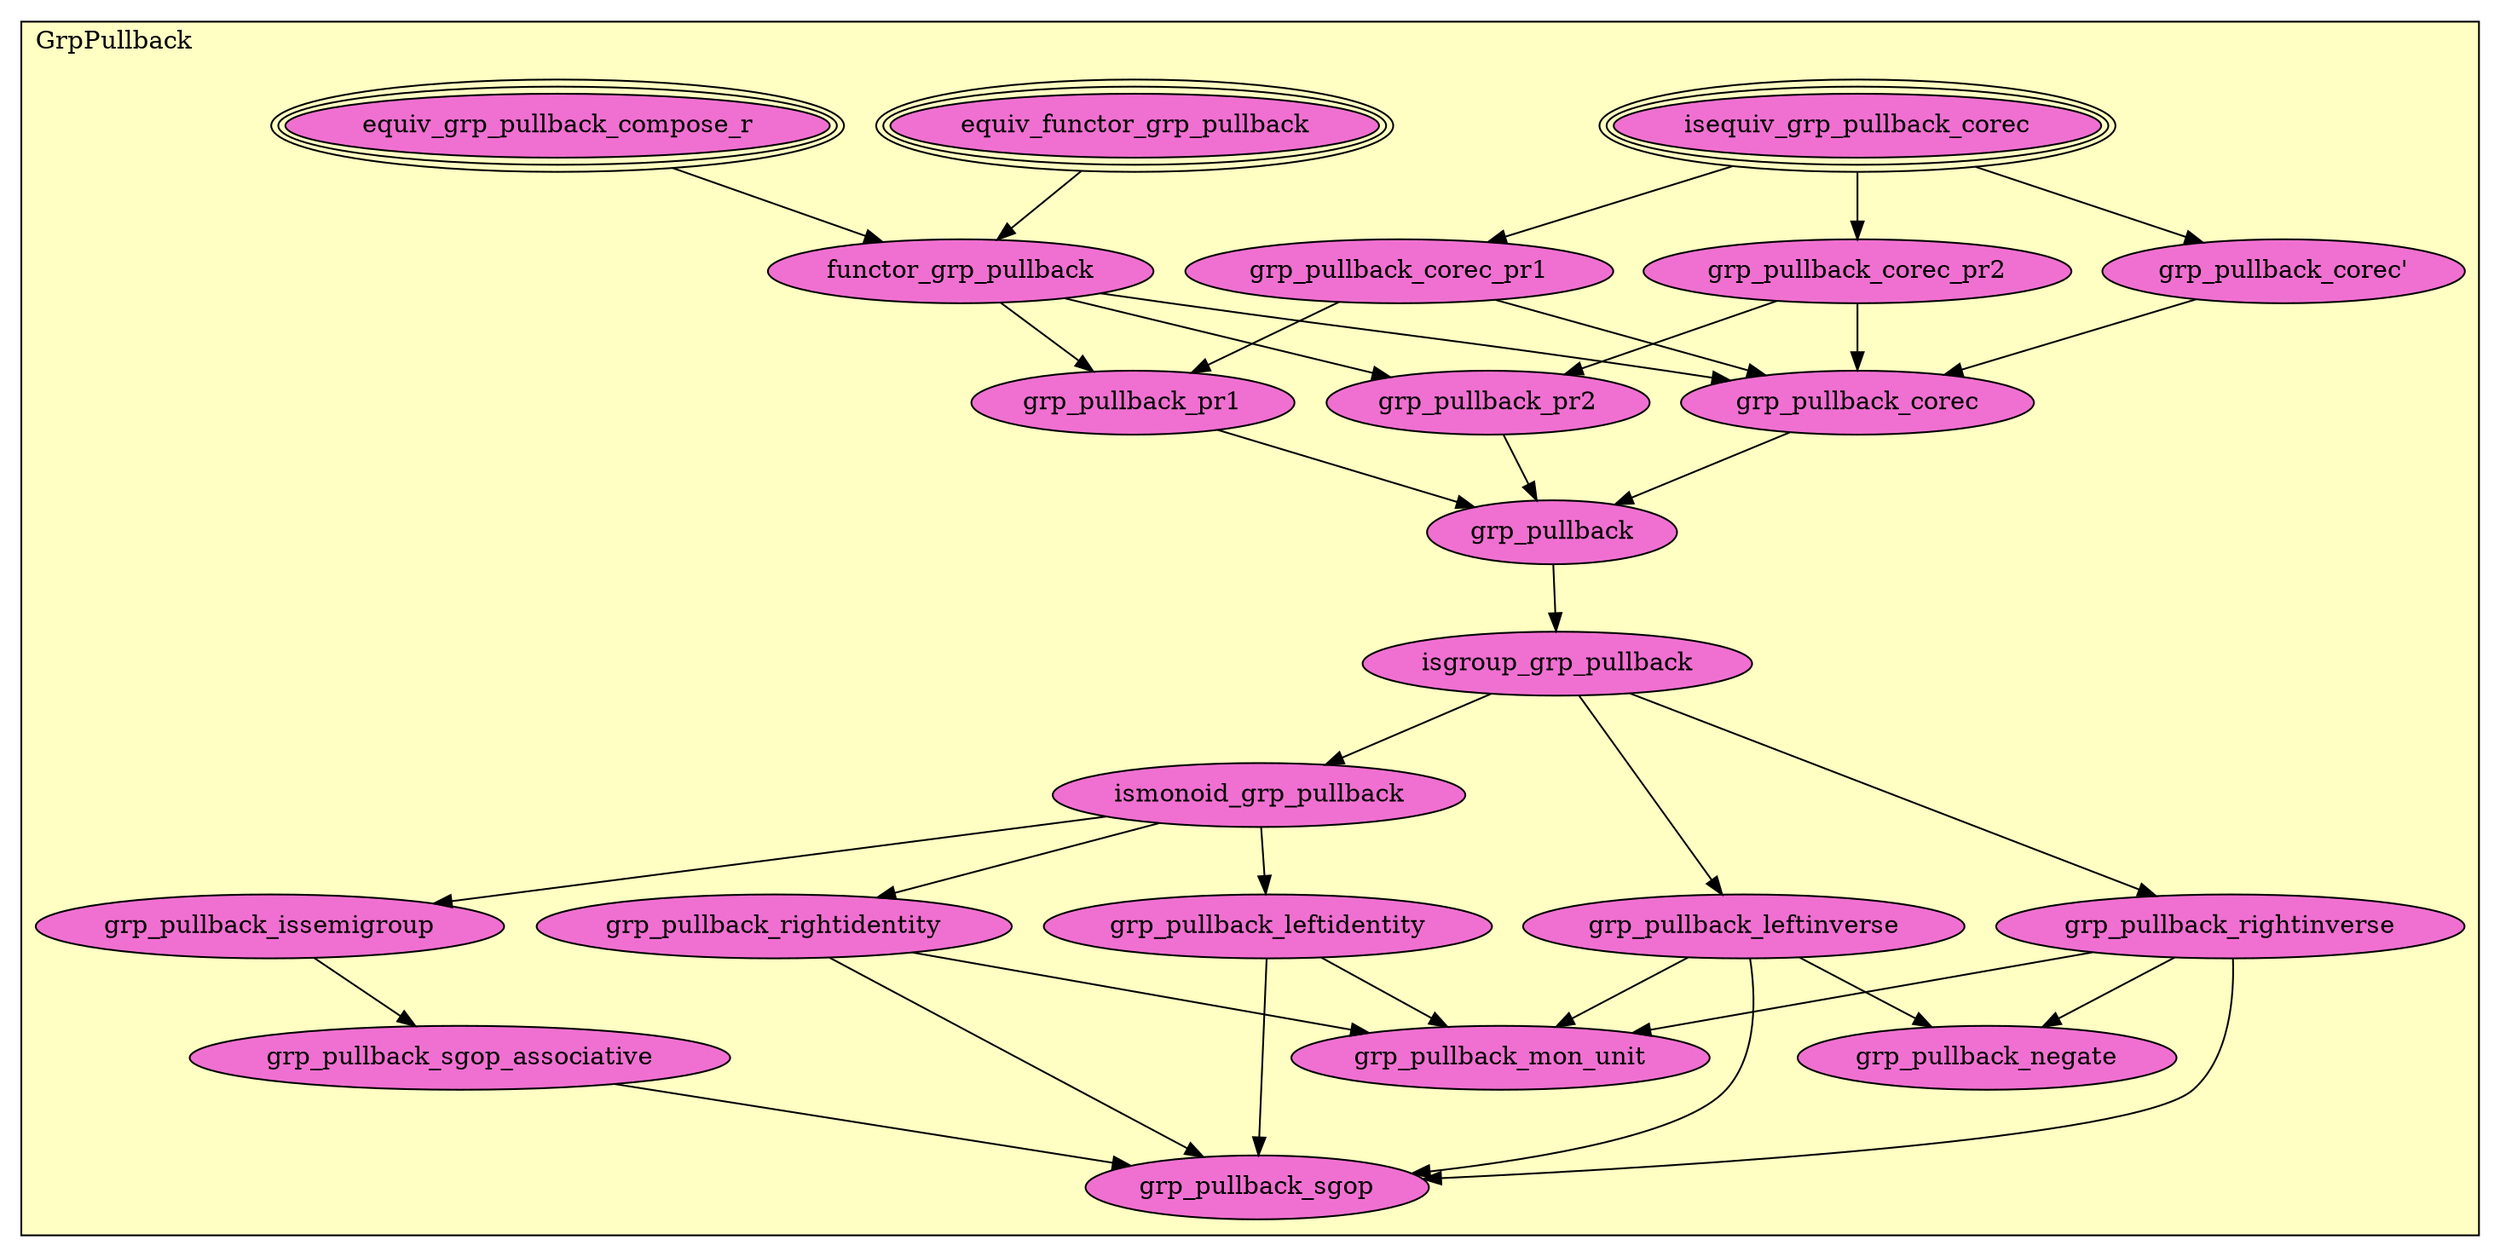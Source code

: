 digraph HoTT_Algebra_Groups_GrpPullback {
  graph [ratio=0.5]
  node [style=filled]
GrpPullback_isequiv_grp_pullback_corec [label="isequiv_grp_pullback_corec", URL=<GrpPullback.html#isequiv_grp_pullback_corec>, peripheries=3, fillcolor="#F070D1"] ;
GrpPullback_grp_pullback_corec_pr2 [label="grp_pullback_corec_pr2", URL=<GrpPullback.html#grp_pullback_corec_pr2>, fillcolor="#F070D1"] ;
GrpPullback_grp_pullback_corec_pr1 [label="grp_pullback_corec_pr1", URL=<GrpPullback.html#grp_pullback_corec_pr1>, fillcolor="#F070D1"] ;
GrpPullback_equiv_grp_pullback_compose_r [label="equiv_grp_pullback_compose_r", URL=<GrpPullback.html#equiv_grp_pullback_compose_r>, peripheries=3, fillcolor="#F070D1"] ;
GrpPullback_equiv_functor_grp_pullback [label="equiv_functor_grp_pullback", URL=<GrpPullback.html#equiv_functor_grp_pullback>, peripheries=3, fillcolor="#F070D1"] ;
GrpPullback_functor_grp_pullback [label="functor_grp_pullback", URL=<GrpPullback.html#functor_grp_pullback>, fillcolor="#F070D1"] ;
GrpPullback_grp_pullback_corec_ [label="grp_pullback_corec'", URL=<GrpPullback.html#grp_pullback_corec'>, fillcolor="#F070D1"] ;
GrpPullback_grp_pullback_corec [label="grp_pullback_corec", URL=<GrpPullback.html#grp_pullback_corec>, fillcolor="#F070D1"] ;
GrpPullback_grp_pullback_pr2 [label="grp_pullback_pr2", URL=<GrpPullback.html#grp_pullback_pr2>, fillcolor="#F070D1"] ;
GrpPullback_grp_pullback_pr1 [label="grp_pullback_pr1", URL=<GrpPullback.html#grp_pullback_pr1>, fillcolor="#F070D1"] ;
GrpPullback_grp_pullback [label="grp_pullback", URL=<GrpPullback.html#grp_pullback>, fillcolor="#F070D1"] ;
GrpPullback_isgroup_grp_pullback [label="isgroup_grp_pullback", URL=<GrpPullback.html#isgroup_grp_pullback>, fillcolor="#F070D1"] ;
GrpPullback_grp_pullback_rightinverse [label="grp_pullback_rightinverse", URL=<GrpPullback.html#grp_pullback_rightinverse>, fillcolor="#F070D1"] ;
GrpPullback_grp_pullback_leftinverse [label="grp_pullback_leftinverse", URL=<GrpPullback.html#grp_pullback_leftinverse>, fillcolor="#F070D1"] ;
GrpPullback_grp_pullback_negate [label="grp_pullback_negate", URL=<GrpPullback.html#grp_pullback_negate>, fillcolor="#F070D1"] ;
GrpPullback_ismonoid_grp_pullback [label="ismonoid_grp_pullback", URL=<GrpPullback.html#ismonoid_grp_pullback>, fillcolor="#F070D1"] ;
GrpPullback_grp_pullback_rightidentity [label="grp_pullback_rightidentity", URL=<GrpPullback.html#grp_pullback_rightidentity>, fillcolor="#F070D1"] ;
GrpPullback_grp_pullback_leftidentity [label="grp_pullback_leftidentity", URL=<GrpPullback.html#grp_pullback_leftidentity>, fillcolor="#F070D1"] ;
GrpPullback_grp_pullback_mon_unit [label="grp_pullback_mon_unit", URL=<GrpPullback.html#grp_pullback_mon_unit>, fillcolor="#F070D1"] ;
GrpPullback_grp_pullback_issemigroup [label="grp_pullback_issemigroup", URL=<GrpPullback.html#grp_pullback_issemigroup>, fillcolor="#F070D1"] ;
GrpPullback_grp_pullback_sgop_associative [label="grp_pullback_sgop_associative", URL=<GrpPullback.html#grp_pullback_sgop_associative>, fillcolor="#F070D1"] ;
GrpPullback_grp_pullback_sgop [label="grp_pullback_sgop", URL=<GrpPullback.html#grp_pullback_sgop>, fillcolor="#F070D1"] ;
  GrpPullback_isequiv_grp_pullback_corec -> GrpPullback_grp_pullback_corec_pr2 [] ;
  GrpPullback_isequiv_grp_pullback_corec -> GrpPullback_grp_pullback_corec_pr1 [] ;
  GrpPullback_isequiv_grp_pullback_corec -> GrpPullback_grp_pullback_corec_ [] ;
  GrpPullback_grp_pullback_corec_pr2 -> GrpPullback_grp_pullback_corec [] ;
  GrpPullback_grp_pullback_corec_pr2 -> GrpPullback_grp_pullback_pr2 [] ;
  GrpPullback_grp_pullback_corec_pr1 -> GrpPullback_grp_pullback_corec [] ;
  GrpPullback_grp_pullback_corec_pr1 -> GrpPullback_grp_pullback_pr1 [] ;
  GrpPullback_equiv_grp_pullback_compose_r -> GrpPullback_functor_grp_pullback [] ;
  GrpPullback_equiv_functor_grp_pullback -> GrpPullback_functor_grp_pullback [] ;
  GrpPullback_functor_grp_pullback -> GrpPullback_grp_pullback_corec [] ;
  GrpPullback_functor_grp_pullback -> GrpPullback_grp_pullback_pr2 [] ;
  GrpPullback_functor_grp_pullback -> GrpPullback_grp_pullback_pr1 [] ;
  GrpPullback_grp_pullback_corec_ -> GrpPullback_grp_pullback_corec [] ;
  GrpPullback_grp_pullback_corec -> GrpPullback_grp_pullback [] ;
  GrpPullback_grp_pullback_pr2 -> GrpPullback_grp_pullback [] ;
  GrpPullback_grp_pullback_pr1 -> GrpPullback_grp_pullback [] ;
  GrpPullback_grp_pullback -> GrpPullback_isgroup_grp_pullback [] ;
  GrpPullback_isgroup_grp_pullback -> GrpPullback_grp_pullback_rightinverse [] ;
  GrpPullback_isgroup_grp_pullback -> GrpPullback_grp_pullback_leftinverse [] ;
  GrpPullback_isgroup_grp_pullback -> GrpPullback_ismonoid_grp_pullback [] ;
  GrpPullback_grp_pullback_rightinverse -> GrpPullback_grp_pullback_negate [] ;
  GrpPullback_grp_pullback_rightinverse -> GrpPullback_grp_pullback_mon_unit [] ;
  GrpPullback_grp_pullback_rightinverse -> GrpPullback_grp_pullback_sgop [] ;
  GrpPullback_grp_pullback_leftinverse -> GrpPullback_grp_pullback_negate [] ;
  GrpPullback_grp_pullback_leftinverse -> GrpPullback_grp_pullback_mon_unit [] ;
  GrpPullback_grp_pullback_leftinverse -> GrpPullback_grp_pullback_sgop [] ;
  GrpPullback_ismonoid_grp_pullback -> GrpPullback_grp_pullback_rightidentity [] ;
  GrpPullback_ismonoid_grp_pullback -> GrpPullback_grp_pullback_leftidentity [] ;
  GrpPullback_ismonoid_grp_pullback -> GrpPullback_grp_pullback_issemigroup [] ;
  GrpPullback_grp_pullback_rightidentity -> GrpPullback_grp_pullback_mon_unit [] ;
  GrpPullback_grp_pullback_rightidentity -> GrpPullback_grp_pullback_sgop [] ;
  GrpPullback_grp_pullback_leftidentity -> GrpPullback_grp_pullback_mon_unit [] ;
  GrpPullback_grp_pullback_leftidentity -> GrpPullback_grp_pullback_sgop [] ;
  GrpPullback_grp_pullback_issemigroup -> GrpPullback_grp_pullback_sgop_associative [] ;
  GrpPullback_grp_pullback_sgop_associative -> GrpPullback_grp_pullback_sgop [] ;
subgraph cluster_GrpPullback { label="GrpPullback"; fillcolor="#FFFFC3"; labeljust=l; style=filled 
GrpPullback_grp_pullback_sgop; GrpPullback_grp_pullback_sgop_associative; GrpPullback_grp_pullback_issemigroup; GrpPullback_grp_pullback_mon_unit; GrpPullback_grp_pullback_leftidentity; GrpPullback_grp_pullback_rightidentity; GrpPullback_ismonoid_grp_pullback; GrpPullback_grp_pullback_negate; GrpPullback_grp_pullback_leftinverse; GrpPullback_grp_pullback_rightinverse; GrpPullback_isgroup_grp_pullback; GrpPullback_grp_pullback; GrpPullback_grp_pullback_pr1; GrpPullback_grp_pullback_pr2; GrpPullback_grp_pullback_corec; GrpPullback_grp_pullback_corec_; GrpPullback_functor_grp_pullback; GrpPullback_equiv_functor_grp_pullback; GrpPullback_equiv_grp_pullback_compose_r; GrpPullback_grp_pullback_corec_pr1; GrpPullback_grp_pullback_corec_pr2; GrpPullback_isequiv_grp_pullback_corec; };
} /* END */
